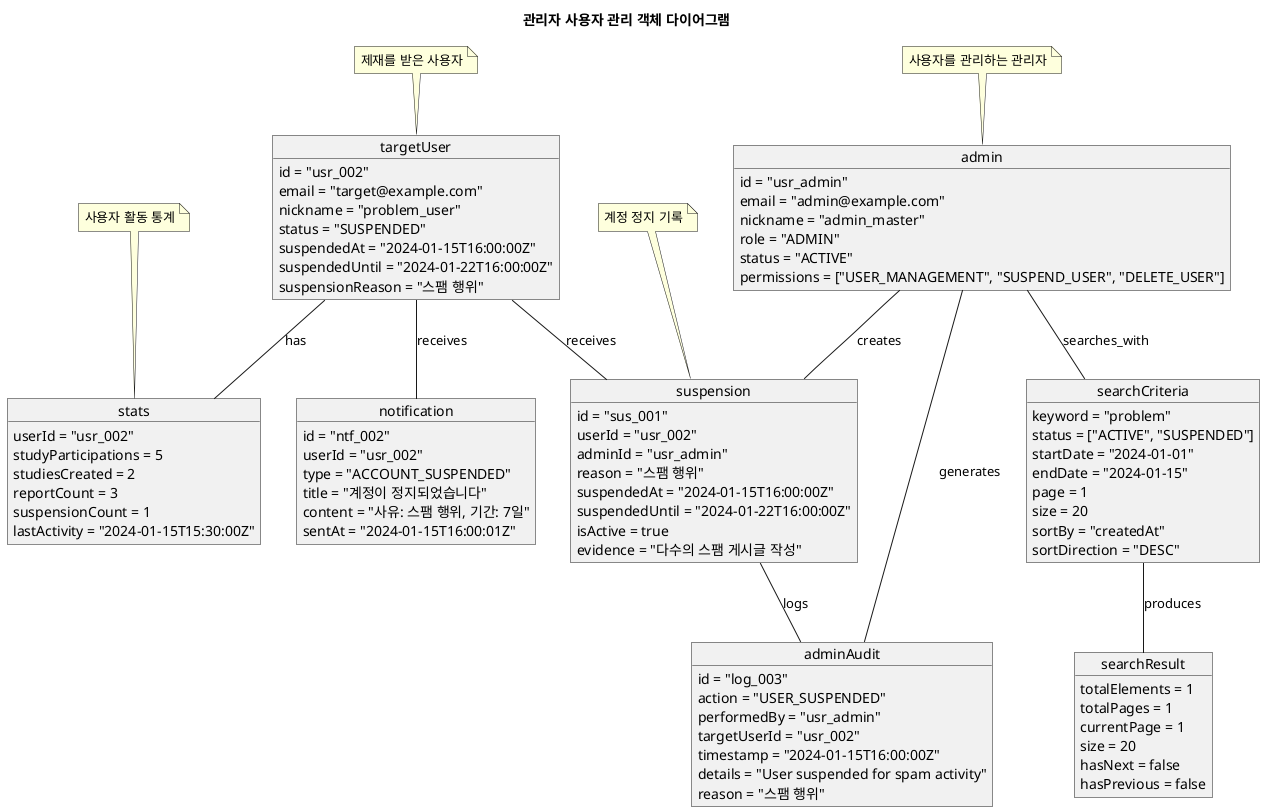 @startuml
title 관리자 사용자 관리 객체 다이어그램

object admin {
    id = "usr_admin"
    email = "admin@example.com"
    nickname = "admin_master"
    role = "ADMIN"
    status = "ACTIVE"
    permissions = ["USER_MANAGEMENT", "SUSPEND_USER", "DELETE_USER"]
}

object targetUser {
    id = "usr_002"
    email = "target@example.com"
    nickname = "problem_user"
    status = "SUSPENDED"
    suspendedAt = "2024-01-15T16:00:00Z"
    suspendedUntil = "2024-01-22T16:00:00Z"
    suspensionReason = "스팸 행위"
}

object searchCriteria {
    keyword = "problem"
    status = ["ACTIVE", "SUSPENDED"]
    startDate = "2024-01-01"
    endDate = "2024-01-15"
    page = 1
    size = 20
    sortBy = "createdAt"
    sortDirection = "DESC"
}

object searchResult {
    totalElements = 1
    totalPages = 1
    currentPage = 1
    size = 20
    hasNext = false
    hasPrevious = false
}

object suspension {
    id = "sus_001"
    userId = "usr_002"
    adminId = "usr_admin"
    reason = "스팸 행위"
    suspendedAt = "2024-01-15T16:00:00Z"
    suspendedUntil = "2024-01-22T16:00:00Z"
    isActive = true
    evidence = "다수의 스팸 게시글 작성"
}

object stats {
    userId = "usr_002"
    studyParticipations = 5
    studiesCreated = 2
    reportCount = 3
    suspensionCount = 1
    lastActivity = "2024-01-15T15:30:00Z"
}

object notification {
    id = "ntf_002"
    userId = "usr_002"
    type = "ACCOUNT_SUSPENDED"
    title = "계정이 정지되었습니다"
    content = "사유: 스팸 행위, 기간: 7일"
    sentAt = "2024-01-15T16:00:01Z"
}

object adminAudit {
    id = "log_003"
    action = "USER_SUSPENDED"
    performedBy = "usr_admin"
    targetUserId = "usr_002"
    timestamp = "2024-01-15T16:00:00Z"
    details = "User suspended for spam activity"
    reason = "스팸 행위"
}

admin -- searchCriteria : searches_with
searchCriteria -- searchResult : produces
admin -- suspension : creates
targetUser -- suspension : receives
targetUser -- stats : has
targetUser -- notification : receives
admin -- adminAudit : generates
suspension -- adminAudit : logs

note top of admin : 사용자를 관리하는 관리자
note top of targetUser : 제재를 받은 사용자
note top of suspension : 계정 정지 기록
note top of stats : 사용자 활동 통계

@enduml
